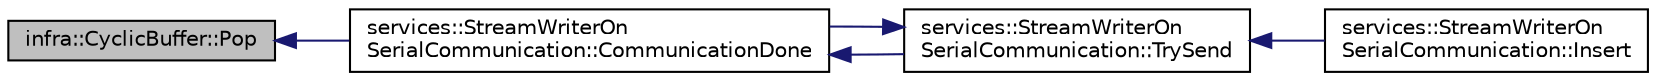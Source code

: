 digraph "infra::CyclicBuffer::Pop"
{
 // INTERACTIVE_SVG=YES
  edge [fontname="Helvetica",fontsize="10",labelfontname="Helvetica",labelfontsize="10"];
  node [fontname="Helvetica",fontsize="10",shape=record];
  rankdir="LR";
  Node18 [label="infra::CyclicBuffer::Pop",height=0.2,width=0.4,color="black", fillcolor="grey75", style="filled", fontcolor="black"];
  Node18 -> Node19 [dir="back",color="midnightblue",fontsize="10",style="solid",fontname="Helvetica"];
  Node19 [label="services::StreamWriterOn\lSerialCommunication::CommunicationDone",height=0.2,width=0.4,color="black", fillcolor="white", style="filled",URL="$d6/d29/classservices_1_1_stream_writer_on_serial_communication.html#a90ee2a769f1116cfcac275b69237551a"];
  Node19 -> Node20 [dir="back",color="midnightblue",fontsize="10",style="solid",fontname="Helvetica"];
  Node20 [label="services::StreamWriterOn\lSerialCommunication::TrySend",height=0.2,width=0.4,color="black", fillcolor="white", style="filled",URL="$d6/d29/classservices_1_1_stream_writer_on_serial_communication.html#a22778223f311cb660e543fb0f9c0d597"];
  Node20 -> Node21 [dir="back",color="midnightblue",fontsize="10",style="solid",fontname="Helvetica"];
  Node21 [label="services::StreamWriterOn\lSerialCommunication::Insert",height=0.2,width=0.4,color="black", fillcolor="white", style="filled",URL="$d6/d29/classservices_1_1_stream_writer_on_serial_communication.html#afa93b38721aefc44d000b9222a91f771"];
  Node20 -> Node19 [dir="back",color="midnightblue",fontsize="10",style="solid",fontname="Helvetica"];
}
